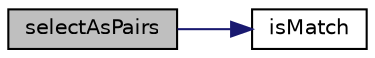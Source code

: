 digraph "selectAsPairs"
{
  edge [fontname="Helvetica",fontsize="10",labelfontname="Helvetica",labelfontsize="10"];
  node [fontname="Helvetica",fontsize="10",shape=record];
  rankdir="LR";
  Node1 [label="selectAsPairs",height=0.2,width=0.4,color="black", fillcolor="grey75", style="filled" fontcolor="black"];
  Node1 -> Node2 [color="midnightblue",fontsize="10",style="solid",fontname="Helvetica"];
  Node2 [label="isMatch",height=0.2,width=0.4,color="black", fillcolor="white", style="filled",URL="$class_simple_cookie_jar.html#afe6c937d04964f0e153d3c40d0dbff89"];
}
